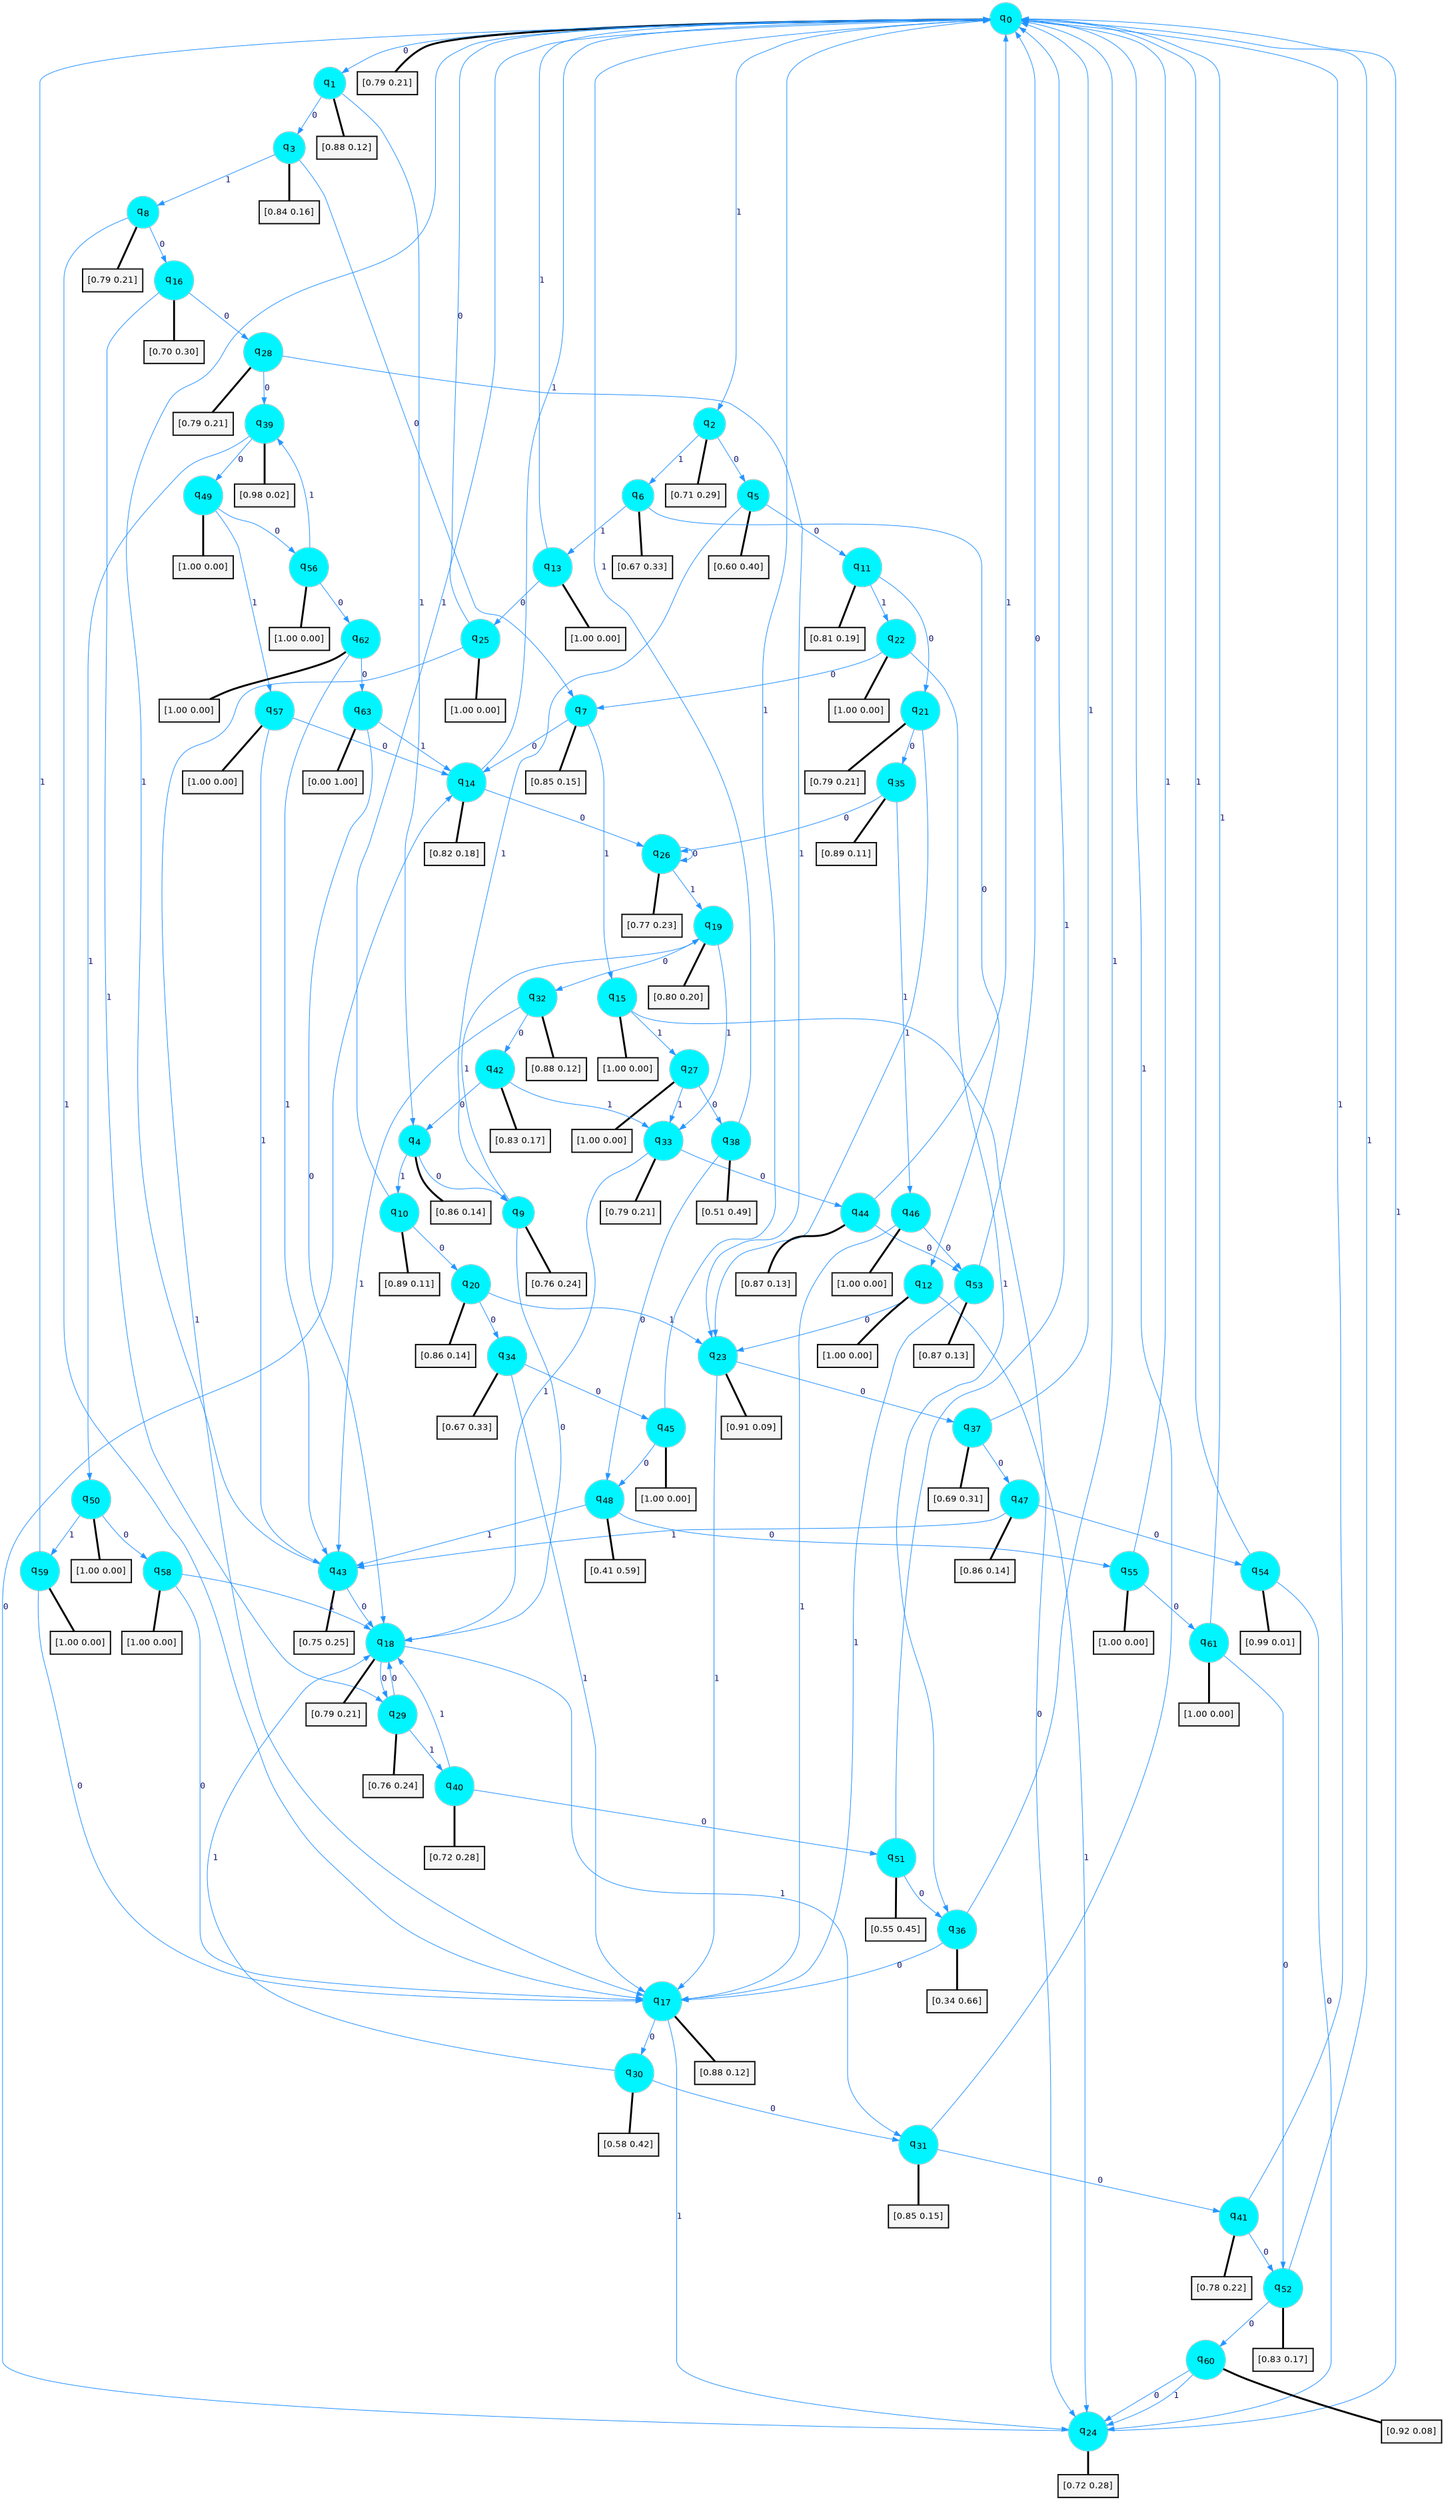 digraph G {
graph [
bgcolor=transparent, dpi=300, rankdir=TD, size="40,25"];
node [
color=gray, fillcolor=turquoise1, fontcolor=black, fontname=Helvetica, fontsize=16, fontweight=bold, shape=circle, style=filled];
edge [
arrowsize=1, color=dodgerblue1, fontcolor=midnightblue, fontname=courier, fontweight=bold, penwidth=1, style=solid, weight=20];
0[label=<q<SUB>0</SUB>>];
1[label=<q<SUB>1</SUB>>];
2[label=<q<SUB>2</SUB>>];
3[label=<q<SUB>3</SUB>>];
4[label=<q<SUB>4</SUB>>];
5[label=<q<SUB>5</SUB>>];
6[label=<q<SUB>6</SUB>>];
7[label=<q<SUB>7</SUB>>];
8[label=<q<SUB>8</SUB>>];
9[label=<q<SUB>9</SUB>>];
10[label=<q<SUB>10</SUB>>];
11[label=<q<SUB>11</SUB>>];
12[label=<q<SUB>12</SUB>>];
13[label=<q<SUB>13</SUB>>];
14[label=<q<SUB>14</SUB>>];
15[label=<q<SUB>15</SUB>>];
16[label=<q<SUB>16</SUB>>];
17[label=<q<SUB>17</SUB>>];
18[label=<q<SUB>18</SUB>>];
19[label=<q<SUB>19</SUB>>];
20[label=<q<SUB>20</SUB>>];
21[label=<q<SUB>21</SUB>>];
22[label=<q<SUB>22</SUB>>];
23[label=<q<SUB>23</SUB>>];
24[label=<q<SUB>24</SUB>>];
25[label=<q<SUB>25</SUB>>];
26[label=<q<SUB>26</SUB>>];
27[label=<q<SUB>27</SUB>>];
28[label=<q<SUB>28</SUB>>];
29[label=<q<SUB>29</SUB>>];
30[label=<q<SUB>30</SUB>>];
31[label=<q<SUB>31</SUB>>];
32[label=<q<SUB>32</SUB>>];
33[label=<q<SUB>33</SUB>>];
34[label=<q<SUB>34</SUB>>];
35[label=<q<SUB>35</SUB>>];
36[label=<q<SUB>36</SUB>>];
37[label=<q<SUB>37</SUB>>];
38[label=<q<SUB>38</SUB>>];
39[label=<q<SUB>39</SUB>>];
40[label=<q<SUB>40</SUB>>];
41[label=<q<SUB>41</SUB>>];
42[label=<q<SUB>42</SUB>>];
43[label=<q<SUB>43</SUB>>];
44[label=<q<SUB>44</SUB>>];
45[label=<q<SUB>45</SUB>>];
46[label=<q<SUB>46</SUB>>];
47[label=<q<SUB>47</SUB>>];
48[label=<q<SUB>48</SUB>>];
49[label=<q<SUB>49</SUB>>];
50[label=<q<SUB>50</SUB>>];
51[label=<q<SUB>51</SUB>>];
52[label=<q<SUB>52</SUB>>];
53[label=<q<SUB>53</SUB>>];
54[label=<q<SUB>54</SUB>>];
55[label=<q<SUB>55</SUB>>];
56[label=<q<SUB>56</SUB>>];
57[label=<q<SUB>57</SUB>>];
58[label=<q<SUB>58</SUB>>];
59[label=<q<SUB>59</SUB>>];
60[label=<q<SUB>60</SUB>>];
61[label=<q<SUB>61</SUB>>];
62[label=<q<SUB>62</SUB>>];
63[label=<q<SUB>63</SUB>>];
64[label="[0.79 0.21]", shape=box,fontcolor=black, fontname=Helvetica, fontsize=14, penwidth=2, fillcolor=whitesmoke,color=black];
65[label="[0.88 0.12]", shape=box,fontcolor=black, fontname=Helvetica, fontsize=14, penwidth=2, fillcolor=whitesmoke,color=black];
66[label="[0.71 0.29]", shape=box,fontcolor=black, fontname=Helvetica, fontsize=14, penwidth=2, fillcolor=whitesmoke,color=black];
67[label="[0.84 0.16]", shape=box,fontcolor=black, fontname=Helvetica, fontsize=14, penwidth=2, fillcolor=whitesmoke,color=black];
68[label="[0.86 0.14]", shape=box,fontcolor=black, fontname=Helvetica, fontsize=14, penwidth=2, fillcolor=whitesmoke,color=black];
69[label="[0.60 0.40]", shape=box,fontcolor=black, fontname=Helvetica, fontsize=14, penwidth=2, fillcolor=whitesmoke,color=black];
70[label="[0.67 0.33]", shape=box,fontcolor=black, fontname=Helvetica, fontsize=14, penwidth=2, fillcolor=whitesmoke,color=black];
71[label="[0.85 0.15]", shape=box,fontcolor=black, fontname=Helvetica, fontsize=14, penwidth=2, fillcolor=whitesmoke,color=black];
72[label="[0.79 0.21]", shape=box,fontcolor=black, fontname=Helvetica, fontsize=14, penwidth=2, fillcolor=whitesmoke,color=black];
73[label="[0.76 0.24]", shape=box,fontcolor=black, fontname=Helvetica, fontsize=14, penwidth=2, fillcolor=whitesmoke,color=black];
74[label="[0.89 0.11]", shape=box,fontcolor=black, fontname=Helvetica, fontsize=14, penwidth=2, fillcolor=whitesmoke,color=black];
75[label="[0.81 0.19]", shape=box,fontcolor=black, fontname=Helvetica, fontsize=14, penwidth=2, fillcolor=whitesmoke,color=black];
76[label="[1.00 0.00]", shape=box,fontcolor=black, fontname=Helvetica, fontsize=14, penwidth=2, fillcolor=whitesmoke,color=black];
77[label="[1.00 0.00]", shape=box,fontcolor=black, fontname=Helvetica, fontsize=14, penwidth=2, fillcolor=whitesmoke,color=black];
78[label="[0.82 0.18]", shape=box,fontcolor=black, fontname=Helvetica, fontsize=14, penwidth=2, fillcolor=whitesmoke,color=black];
79[label="[1.00 0.00]", shape=box,fontcolor=black, fontname=Helvetica, fontsize=14, penwidth=2, fillcolor=whitesmoke,color=black];
80[label="[0.70 0.30]", shape=box,fontcolor=black, fontname=Helvetica, fontsize=14, penwidth=2, fillcolor=whitesmoke,color=black];
81[label="[0.88 0.12]", shape=box,fontcolor=black, fontname=Helvetica, fontsize=14, penwidth=2, fillcolor=whitesmoke,color=black];
82[label="[0.79 0.21]", shape=box,fontcolor=black, fontname=Helvetica, fontsize=14, penwidth=2, fillcolor=whitesmoke,color=black];
83[label="[0.80 0.20]", shape=box,fontcolor=black, fontname=Helvetica, fontsize=14, penwidth=2, fillcolor=whitesmoke,color=black];
84[label="[0.86 0.14]", shape=box,fontcolor=black, fontname=Helvetica, fontsize=14, penwidth=2, fillcolor=whitesmoke,color=black];
85[label="[0.79 0.21]", shape=box,fontcolor=black, fontname=Helvetica, fontsize=14, penwidth=2, fillcolor=whitesmoke,color=black];
86[label="[1.00 0.00]", shape=box,fontcolor=black, fontname=Helvetica, fontsize=14, penwidth=2, fillcolor=whitesmoke,color=black];
87[label="[0.91 0.09]", shape=box,fontcolor=black, fontname=Helvetica, fontsize=14, penwidth=2, fillcolor=whitesmoke,color=black];
88[label="[0.72 0.28]", shape=box,fontcolor=black, fontname=Helvetica, fontsize=14, penwidth=2, fillcolor=whitesmoke,color=black];
89[label="[1.00 0.00]", shape=box,fontcolor=black, fontname=Helvetica, fontsize=14, penwidth=2, fillcolor=whitesmoke,color=black];
90[label="[0.77 0.23]", shape=box,fontcolor=black, fontname=Helvetica, fontsize=14, penwidth=2, fillcolor=whitesmoke,color=black];
91[label="[1.00 0.00]", shape=box,fontcolor=black, fontname=Helvetica, fontsize=14, penwidth=2, fillcolor=whitesmoke,color=black];
92[label="[0.79 0.21]", shape=box,fontcolor=black, fontname=Helvetica, fontsize=14, penwidth=2, fillcolor=whitesmoke,color=black];
93[label="[0.76 0.24]", shape=box,fontcolor=black, fontname=Helvetica, fontsize=14, penwidth=2, fillcolor=whitesmoke,color=black];
94[label="[0.58 0.42]", shape=box,fontcolor=black, fontname=Helvetica, fontsize=14, penwidth=2, fillcolor=whitesmoke,color=black];
95[label="[0.85 0.15]", shape=box,fontcolor=black, fontname=Helvetica, fontsize=14, penwidth=2, fillcolor=whitesmoke,color=black];
96[label="[0.88 0.12]", shape=box,fontcolor=black, fontname=Helvetica, fontsize=14, penwidth=2, fillcolor=whitesmoke,color=black];
97[label="[0.79 0.21]", shape=box,fontcolor=black, fontname=Helvetica, fontsize=14, penwidth=2, fillcolor=whitesmoke,color=black];
98[label="[0.67 0.33]", shape=box,fontcolor=black, fontname=Helvetica, fontsize=14, penwidth=2, fillcolor=whitesmoke,color=black];
99[label="[0.89 0.11]", shape=box,fontcolor=black, fontname=Helvetica, fontsize=14, penwidth=2, fillcolor=whitesmoke,color=black];
100[label="[0.34 0.66]", shape=box,fontcolor=black, fontname=Helvetica, fontsize=14, penwidth=2, fillcolor=whitesmoke,color=black];
101[label="[0.69 0.31]", shape=box,fontcolor=black, fontname=Helvetica, fontsize=14, penwidth=2, fillcolor=whitesmoke,color=black];
102[label="[0.51 0.49]", shape=box,fontcolor=black, fontname=Helvetica, fontsize=14, penwidth=2, fillcolor=whitesmoke,color=black];
103[label="[0.98 0.02]", shape=box,fontcolor=black, fontname=Helvetica, fontsize=14, penwidth=2, fillcolor=whitesmoke,color=black];
104[label="[0.72 0.28]", shape=box,fontcolor=black, fontname=Helvetica, fontsize=14, penwidth=2, fillcolor=whitesmoke,color=black];
105[label="[0.78 0.22]", shape=box,fontcolor=black, fontname=Helvetica, fontsize=14, penwidth=2, fillcolor=whitesmoke,color=black];
106[label="[0.83 0.17]", shape=box,fontcolor=black, fontname=Helvetica, fontsize=14, penwidth=2, fillcolor=whitesmoke,color=black];
107[label="[0.75 0.25]", shape=box,fontcolor=black, fontname=Helvetica, fontsize=14, penwidth=2, fillcolor=whitesmoke,color=black];
108[label="[0.87 0.13]", shape=box,fontcolor=black, fontname=Helvetica, fontsize=14, penwidth=2, fillcolor=whitesmoke,color=black];
109[label="[1.00 0.00]", shape=box,fontcolor=black, fontname=Helvetica, fontsize=14, penwidth=2, fillcolor=whitesmoke,color=black];
110[label="[1.00 0.00]", shape=box,fontcolor=black, fontname=Helvetica, fontsize=14, penwidth=2, fillcolor=whitesmoke,color=black];
111[label="[0.86 0.14]", shape=box,fontcolor=black, fontname=Helvetica, fontsize=14, penwidth=2, fillcolor=whitesmoke,color=black];
112[label="[0.41 0.59]", shape=box,fontcolor=black, fontname=Helvetica, fontsize=14, penwidth=2, fillcolor=whitesmoke,color=black];
113[label="[1.00 0.00]", shape=box,fontcolor=black, fontname=Helvetica, fontsize=14, penwidth=2, fillcolor=whitesmoke,color=black];
114[label="[1.00 0.00]", shape=box,fontcolor=black, fontname=Helvetica, fontsize=14, penwidth=2, fillcolor=whitesmoke,color=black];
115[label="[0.55 0.45]", shape=box,fontcolor=black, fontname=Helvetica, fontsize=14, penwidth=2, fillcolor=whitesmoke,color=black];
116[label="[0.83 0.17]", shape=box,fontcolor=black, fontname=Helvetica, fontsize=14, penwidth=2, fillcolor=whitesmoke,color=black];
117[label="[0.87 0.13]", shape=box,fontcolor=black, fontname=Helvetica, fontsize=14, penwidth=2, fillcolor=whitesmoke,color=black];
118[label="[0.99 0.01]", shape=box,fontcolor=black, fontname=Helvetica, fontsize=14, penwidth=2, fillcolor=whitesmoke,color=black];
119[label="[1.00 0.00]", shape=box,fontcolor=black, fontname=Helvetica, fontsize=14, penwidth=2, fillcolor=whitesmoke,color=black];
120[label="[1.00 0.00]", shape=box,fontcolor=black, fontname=Helvetica, fontsize=14, penwidth=2, fillcolor=whitesmoke,color=black];
121[label="[1.00 0.00]", shape=box,fontcolor=black, fontname=Helvetica, fontsize=14, penwidth=2, fillcolor=whitesmoke,color=black];
122[label="[1.00 0.00]", shape=box,fontcolor=black, fontname=Helvetica, fontsize=14, penwidth=2, fillcolor=whitesmoke,color=black];
123[label="[1.00 0.00]", shape=box,fontcolor=black, fontname=Helvetica, fontsize=14, penwidth=2, fillcolor=whitesmoke,color=black];
124[label="[0.92 0.08]", shape=box,fontcolor=black, fontname=Helvetica, fontsize=14, penwidth=2, fillcolor=whitesmoke,color=black];
125[label="[1.00 0.00]", shape=box,fontcolor=black, fontname=Helvetica, fontsize=14, penwidth=2, fillcolor=whitesmoke,color=black];
126[label="[1.00 0.00]", shape=box,fontcolor=black, fontname=Helvetica, fontsize=14, penwidth=2, fillcolor=whitesmoke,color=black];
127[label="[0.00 1.00]", shape=box,fontcolor=black, fontname=Helvetica, fontsize=14, penwidth=2, fillcolor=whitesmoke,color=black];
0->1 [label=0];
0->2 [label=1];
0->64 [arrowhead=none, penwidth=3,color=black];
1->3 [label=0];
1->4 [label=1];
1->65 [arrowhead=none, penwidth=3,color=black];
2->5 [label=0];
2->6 [label=1];
2->66 [arrowhead=none, penwidth=3,color=black];
3->7 [label=0];
3->8 [label=1];
3->67 [arrowhead=none, penwidth=3,color=black];
4->9 [label=0];
4->10 [label=1];
4->68 [arrowhead=none, penwidth=3,color=black];
5->11 [label=0];
5->9 [label=1];
5->69 [arrowhead=none, penwidth=3,color=black];
6->12 [label=0];
6->13 [label=1];
6->70 [arrowhead=none, penwidth=3,color=black];
7->14 [label=0];
7->15 [label=1];
7->71 [arrowhead=none, penwidth=3,color=black];
8->16 [label=0];
8->17 [label=1];
8->72 [arrowhead=none, penwidth=3,color=black];
9->18 [label=0];
9->19 [label=1];
9->73 [arrowhead=none, penwidth=3,color=black];
10->20 [label=0];
10->0 [label=1];
10->74 [arrowhead=none, penwidth=3,color=black];
11->21 [label=0];
11->22 [label=1];
11->75 [arrowhead=none, penwidth=3,color=black];
12->23 [label=0];
12->24 [label=1];
12->76 [arrowhead=none, penwidth=3,color=black];
13->25 [label=0];
13->0 [label=1];
13->77 [arrowhead=none, penwidth=3,color=black];
14->26 [label=0];
14->0 [label=1];
14->78 [arrowhead=none, penwidth=3,color=black];
15->24 [label=0];
15->27 [label=1];
15->79 [arrowhead=none, penwidth=3,color=black];
16->28 [label=0];
16->29 [label=1];
16->80 [arrowhead=none, penwidth=3,color=black];
17->30 [label=0];
17->24 [label=1];
17->81 [arrowhead=none, penwidth=3,color=black];
18->29 [label=0];
18->31 [label=1];
18->82 [arrowhead=none, penwidth=3,color=black];
19->32 [label=0];
19->33 [label=1];
19->83 [arrowhead=none, penwidth=3,color=black];
20->34 [label=0];
20->23 [label=1];
20->84 [arrowhead=none, penwidth=3,color=black];
21->35 [label=0];
21->23 [label=1];
21->85 [arrowhead=none, penwidth=3,color=black];
22->7 [label=0];
22->36 [label=1];
22->86 [arrowhead=none, penwidth=3,color=black];
23->37 [label=0];
23->17 [label=1];
23->87 [arrowhead=none, penwidth=3,color=black];
24->14 [label=0];
24->0 [label=1];
24->88 [arrowhead=none, penwidth=3,color=black];
25->0 [label=0];
25->17 [label=1];
25->89 [arrowhead=none, penwidth=3,color=black];
26->26 [label=0];
26->19 [label=1];
26->90 [arrowhead=none, penwidth=3,color=black];
27->38 [label=0];
27->33 [label=1];
27->91 [arrowhead=none, penwidth=3,color=black];
28->39 [label=0];
28->23 [label=1];
28->92 [arrowhead=none, penwidth=3,color=black];
29->18 [label=0];
29->40 [label=1];
29->93 [arrowhead=none, penwidth=3,color=black];
30->31 [label=0];
30->18 [label=1];
30->94 [arrowhead=none, penwidth=3,color=black];
31->41 [label=0];
31->0 [label=1];
31->95 [arrowhead=none, penwidth=3,color=black];
32->42 [label=0];
32->43 [label=1];
32->96 [arrowhead=none, penwidth=3,color=black];
33->44 [label=0];
33->18 [label=1];
33->97 [arrowhead=none, penwidth=3,color=black];
34->45 [label=0];
34->17 [label=1];
34->98 [arrowhead=none, penwidth=3,color=black];
35->26 [label=0];
35->46 [label=1];
35->99 [arrowhead=none, penwidth=3,color=black];
36->17 [label=0];
36->0 [label=1];
36->100 [arrowhead=none, penwidth=3,color=black];
37->47 [label=0];
37->0 [label=1];
37->101 [arrowhead=none, penwidth=3,color=black];
38->48 [label=0];
38->0 [label=1];
38->102 [arrowhead=none, penwidth=3,color=black];
39->49 [label=0];
39->50 [label=1];
39->103 [arrowhead=none, penwidth=3,color=black];
40->51 [label=0];
40->18 [label=1];
40->104 [arrowhead=none, penwidth=3,color=black];
41->52 [label=0];
41->0 [label=1];
41->105 [arrowhead=none, penwidth=3,color=black];
42->4 [label=0];
42->33 [label=1];
42->106 [arrowhead=none, penwidth=3,color=black];
43->18 [label=0];
43->0 [label=1];
43->107 [arrowhead=none, penwidth=3,color=black];
44->53 [label=0];
44->0 [label=1];
44->108 [arrowhead=none, penwidth=3,color=black];
45->48 [label=0];
45->0 [label=1];
45->109 [arrowhead=none, penwidth=3,color=black];
46->53 [label=0];
46->17 [label=1];
46->110 [arrowhead=none, penwidth=3,color=black];
47->54 [label=0];
47->43 [label=1];
47->111 [arrowhead=none, penwidth=3,color=black];
48->55 [label=0];
48->43 [label=1];
48->112 [arrowhead=none, penwidth=3,color=black];
49->56 [label=0];
49->57 [label=1];
49->113 [arrowhead=none, penwidth=3,color=black];
50->58 [label=0];
50->59 [label=1];
50->114 [arrowhead=none, penwidth=3,color=black];
51->36 [label=0];
51->0 [label=1];
51->115 [arrowhead=none, penwidth=3,color=black];
52->60 [label=0];
52->0 [label=1];
52->116 [arrowhead=none, penwidth=3,color=black];
53->0 [label=0];
53->17 [label=1];
53->117 [arrowhead=none, penwidth=3,color=black];
54->24 [label=0];
54->0 [label=1];
54->118 [arrowhead=none, penwidth=3,color=black];
55->61 [label=0];
55->0 [label=1];
55->119 [arrowhead=none, penwidth=3,color=black];
56->62 [label=0];
56->39 [label=1];
56->120 [arrowhead=none, penwidth=3,color=black];
57->14 [label=0];
57->43 [label=1];
57->121 [arrowhead=none, penwidth=3,color=black];
58->17 [label=0];
58->18 [label=1];
58->122 [arrowhead=none, penwidth=3,color=black];
59->17 [label=0];
59->0 [label=1];
59->123 [arrowhead=none, penwidth=3,color=black];
60->24 [label=0];
60->24 [label=1];
60->124 [arrowhead=none, penwidth=3,color=black];
61->52 [label=0];
61->0 [label=1];
61->125 [arrowhead=none, penwidth=3,color=black];
62->63 [label=0];
62->43 [label=1];
62->126 [arrowhead=none, penwidth=3,color=black];
63->18 [label=0];
63->14 [label=1];
63->127 [arrowhead=none, penwidth=3,color=black];
}
